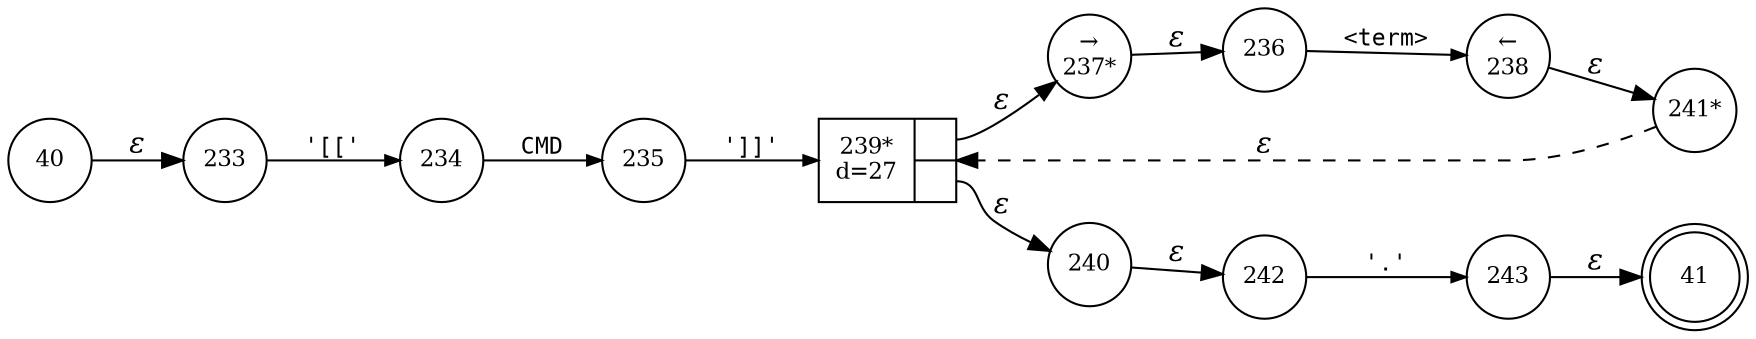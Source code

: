 digraph ATN {
rankdir=LR;
s41[fontsize=11, label="41", shape=doublecircle, fixedsize=true, width=.6];
s40[fontsize=11,label="40", shape=circle, fixedsize=true, width=.55, peripheries=1];
s233[fontsize=11,label="233", shape=circle, fixedsize=true, width=.55, peripheries=1];
s234[fontsize=11,label="234", shape=circle, fixedsize=true, width=.55, peripheries=1];
s235[fontsize=11,label="235", shape=circle, fixedsize=true, width=.55, peripheries=1];
s236[fontsize=11,label="236", shape=circle, fixedsize=true, width=.55, peripheries=1];
s237[fontsize=11,label="&rarr;\n237*", shape=circle, fixedsize=true, width=.55, peripheries=1];
s238[fontsize=11,label="&larr;\n238", shape=circle, fixedsize=true, width=.55, peripheries=1];
s239[fontsize=11,label="{239*\nd=27|{<p0>|<p1>}}", shape=record, fixedsize=false, peripheries=1];
s240[fontsize=11,label="240", shape=circle, fixedsize=true, width=.55, peripheries=1];
s241[fontsize=11,label="241*", shape=circle, fixedsize=true, width=.55, peripheries=1];
s242[fontsize=11,label="242", shape=circle, fixedsize=true, width=.55, peripheries=1];
s243[fontsize=11,label="243", shape=circle, fixedsize=true, width=.55, peripheries=1];
s40 -> s233 [fontname="Times-Italic", label="&epsilon;"];
s233 -> s234 [fontsize=11, fontname="Courier", arrowsize=.7, label = "'[['", arrowhead = normal];
s234 -> s235 [fontsize=11, fontname="Courier", arrowsize=.7, label = "CMD", arrowhead = normal];
s235 -> s239 [fontsize=11, fontname="Courier", arrowsize=.7, label = "']]'", arrowhead = normal];
s239:p0 -> s237 [fontname="Times-Italic", label="&epsilon;"];
s239:p1 -> s240 [fontname="Times-Italic", label="&epsilon;"];
s237 -> s236 [fontname="Times-Italic", label="&epsilon;"];
s240 -> s242 [fontname="Times-Italic", label="&epsilon;"];
s236 -> s238 [fontsize=11, fontname="Courier", arrowsize=.7, label = "<term>", arrowhead = normal];
s242 -> s243 [fontsize=11, fontname="Courier", arrowsize=.7, label = "'.'", arrowhead = normal];
s238 -> s241 [fontname="Times-Italic", label="&epsilon;"];
s243 -> s41 [fontname="Times-Italic", label="&epsilon;"];
s241 -> s239 [fontname="Times-Italic", label="&epsilon;", style="dashed"];
}